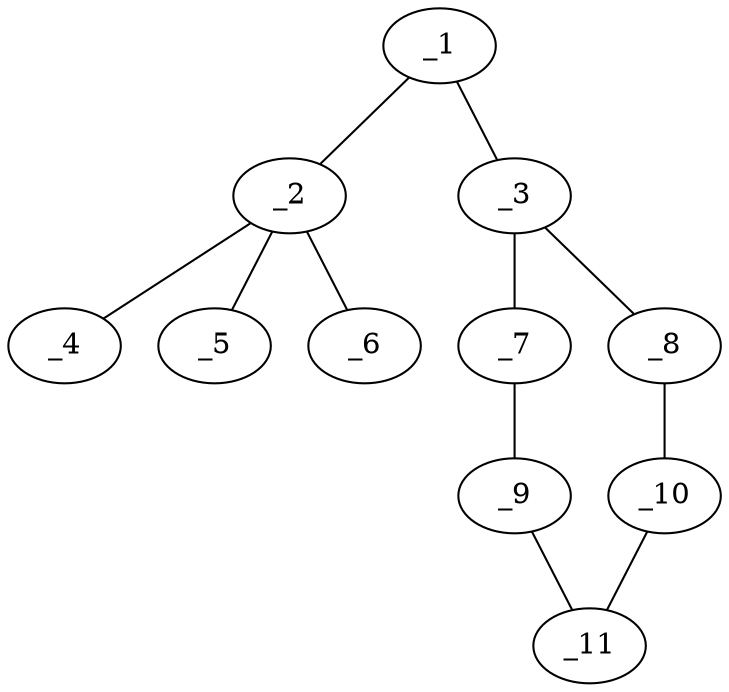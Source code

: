 graph molid57549 {
	_1	 [charge=0,
		chem=4,
		symbol="N  ",
		x="2.866",
		y="0.817"];
	_2	 [charge=0,
		chem=6,
		symbol="P  ",
		x="3.7321",
		y="1.317"];
	_1 -- _2	 [valence=1];
	_3	 [charge=0,
		chem=1,
		symbol="C  ",
		x="2.866",
		y="-0.183"];
	_1 -- _3	 [valence=1];
	_4	 [charge=0,
		chem=4,
		symbol="N  ",
		x="4.5981",
		y="1.817"];
	_2 -- _4	 [valence=1];
	_5	 [charge=0,
		chem=4,
		symbol="N  ",
		x="4.2321",
		y="0.451"];
	_2 -- _5	 [valence=1];
	_6	 [charge=0,
		chem=2,
		symbol="O  ",
		x="3.2321",
		y="2.183"];
	_2 -- _6	 [valence=2];
	_7	 [charge=0,
		chem=1,
		symbol="C  ",
		x=2,
		y="-0.683"];
	_3 -- _7	 [valence=2];
	_8	 [charge=0,
		chem=1,
		symbol="C  ",
		x="3.7321",
		y="-0.683"];
	_3 -- _8	 [valence=1];
	_9	 [charge=0,
		chem=1,
		symbol="C  ",
		x=2,
		y="-1.683"];
	_7 -- _9	 [valence=1];
	_10	 [charge=0,
		chem=1,
		symbol="C  ",
		x="3.7321",
		y="-1.683"];
	_8 -- _10	 [valence=2];
	_11	 [charge=0,
		chem=1,
		symbol="C  ",
		x="2.866",
		y="-2.183"];
	_9 -- _11	 [valence=2];
	_10 -- _11	 [valence=1];
}
